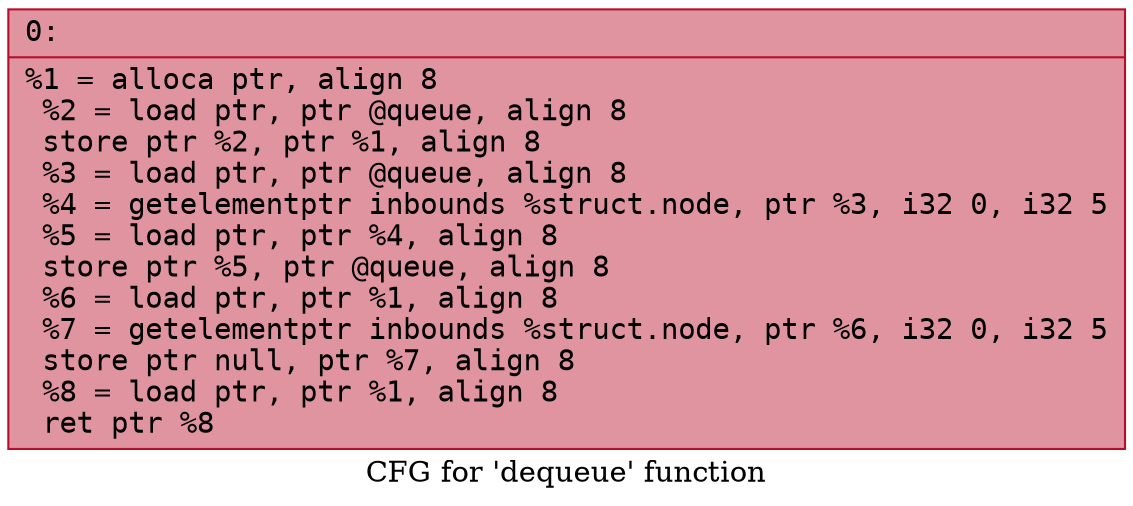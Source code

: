 digraph "CFG for 'dequeue' function" {
	label="CFG for 'dequeue' function";

	Node0x60000202e210 [shape=record,color="#b70d28ff", style=filled, fillcolor="#b70d2870" fontname="Courier",label="{0:\l|  %1 = alloca ptr, align 8\l  %2 = load ptr, ptr @queue, align 8\l  store ptr %2, ptr %1, align 8\l  %3 = load ptr, ptr @queue, align 8\l  %4 = getelementptr inbounds %struct.node, ptr %3, i32 0, i32 5\l  %5 = load ptr, ptr %4, align 8\l  store ptr %5, ptr @queue, align 8\l  %6 = load ptr, ptr %1, align 8\l  %7 = getelementptr inbounds %struct.node, ptr %6, i32 0, i32 5\l  store ptr null, ptr %7, align 8\l  %8 = load ptr, ptr %1, align 8\l  ret ptr %8\l}"];
}
